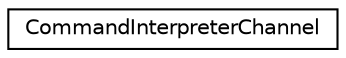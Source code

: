 digraph "Graphical Class Hierarchy"
{
  edge [fontname="Helvetica",fontsize="10",labelfontname="Helvetica",labelfontsize="10"];
  node [fontname="Helvetica",fontsize="10",shape=record];
  rankdir="LR";
  Node1 [label="CommandInterpreterChannel",height=0.2,width=0.4,color="black", fillcolor="white", style="filled",URL="$classCommandInterpreterChannel.html"];
}
